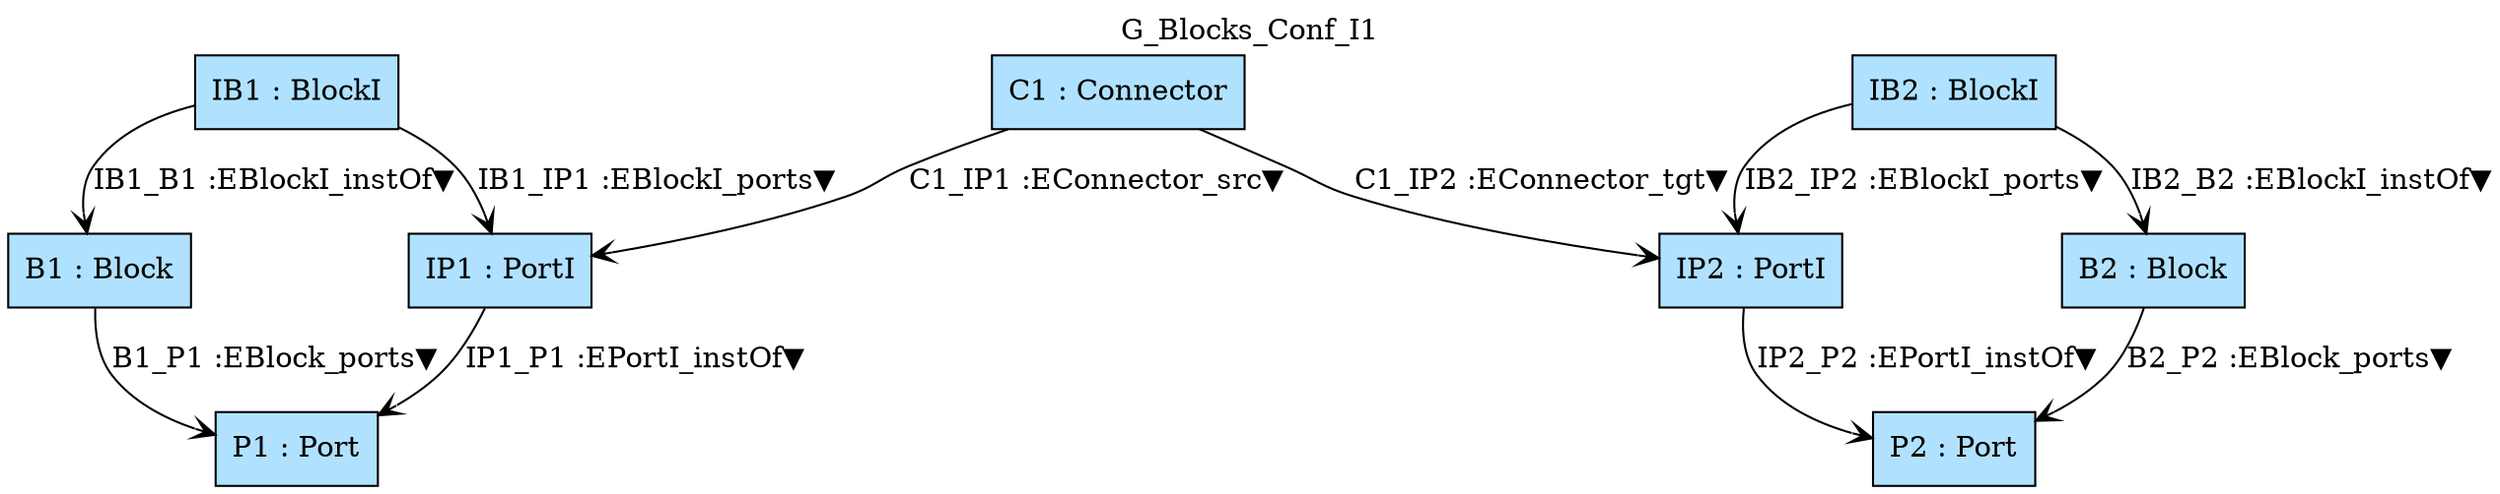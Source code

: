 digraph {graph[label=G_Blocks_Conf_I1,labelloc=tl,labelfontsize=12];
"IB1"[shape=box,fillcolor=lightskyblue1,style = filled,label="IB1 : BlockI"];
"B1"[shape=box,fillcolor=lightskyblue1,style = filled,label="B1 : Block"];
"IB2"[shape=box,fillcolor=lightskyblue1,style = filled,label="IB2 : BlockI"];
"B2"[shape=box,fillcolor=lightskyblue1,style = filled,label="B2 : Block"];
"C1"[shape=box,fillcolor=lightskyblue1,style = filled,label="C1 : Connector"];
"IP1"[shape=box,fillcolor=lightskyblue1,style = filled,label="IP1 : PortI"];
"P1"[shape=box,fillcolor=lightskyblue1,style = filled,label="P1 : Port"];
"IP2"[shape=box,fillcolor=lightskyblue1,style = filled,label="IP2 : PortI"];
"P2"[shape=box,fillcolor=lightskyblue1,style = filled,label="P2 : Port"];

"B1"->"P1"[label="B1_P1 :EBlock_ports▼",arrowhead=vee];
"B2"->"P2"[label="B2_P2 :EBlock_ports▼",arrowhead=vee];
"IB1"->"IP1"[label="IB1_IP1 :EBlockI_ports▼",arrowhead=vee];
"IB2"->"IP2"[label="IB2_IP2 :EBlockI_ports▼",arrowhead=vee];
"IB1"->"B1"[label="IB1_B1 :EBlockI_instOf▼",arrowhead=vee];
"IB2"->"B2"[label="IB2_B2 :EBlockI_instOf▼",arrowhead=vee];
"C1"->"IP1"[label="C1_IP1 :EConnector_src▼",arrowhead=vee];
"C1"->"IP2"[label="C1_IP2 :EConnector_tgt▼",arrowhead=vee];
"IP1"->"P1"[label="IP1_P1 :EPortI_instOf▼",arrowhead=vee];
"IP2"->"P2"[label="IP2_P2 :EPortI_instOf▼",arrowhead=vee];
}